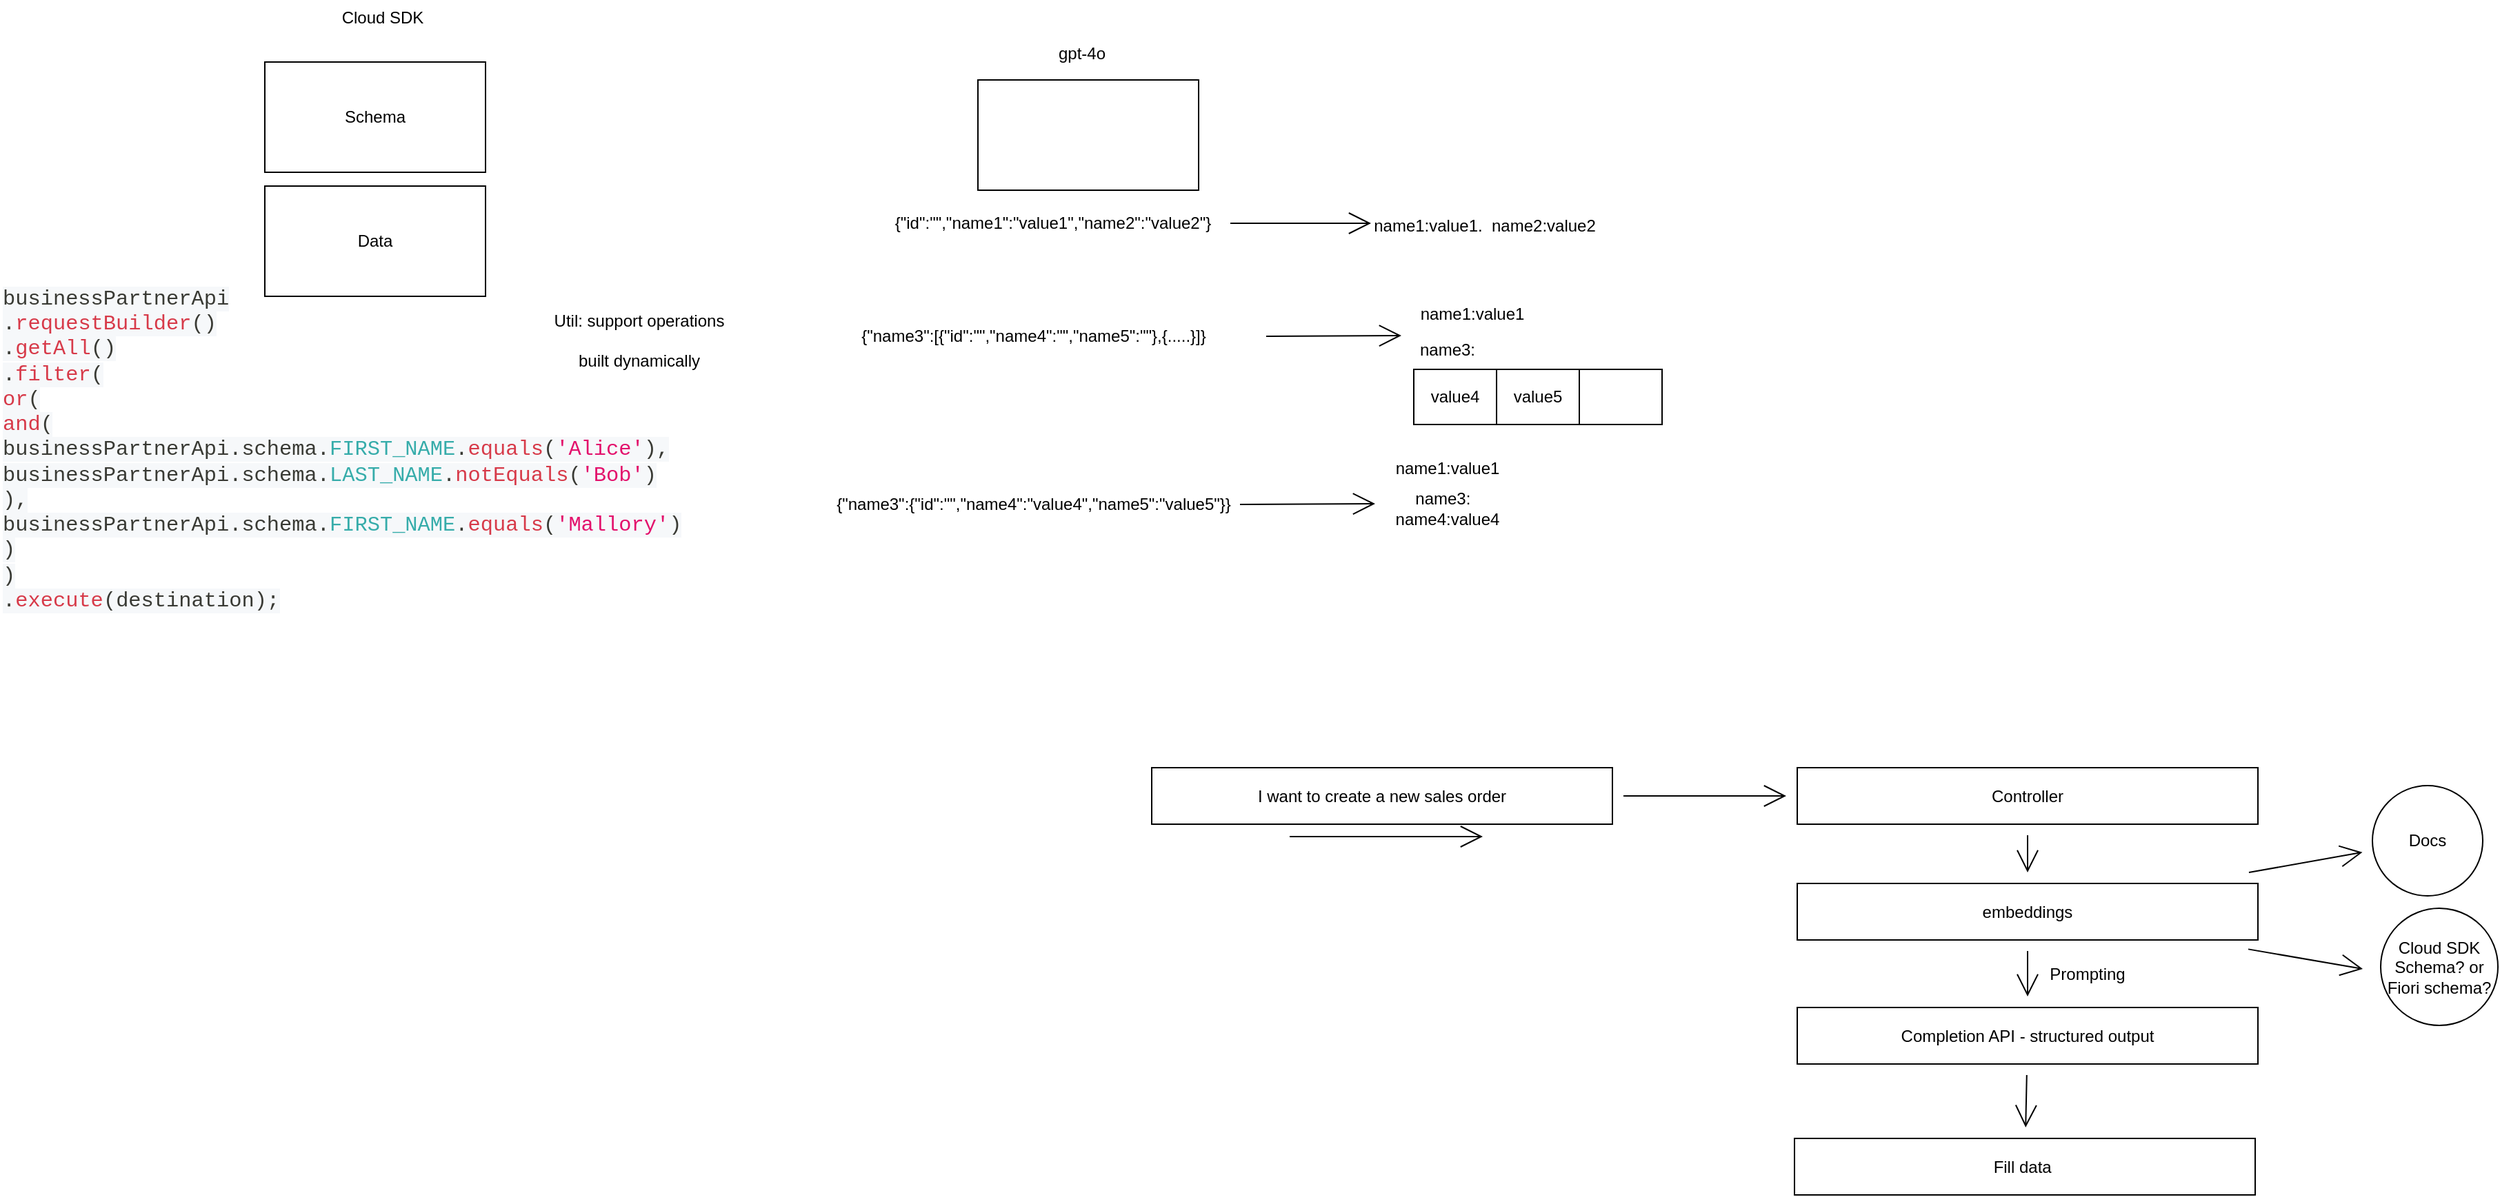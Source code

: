 <mxfile>
    <diagram id="8FRexojeOuclDkdWfjBB" name="Page-1">
        <mxGraphModel dx="1758" dy="784" grid="0" gridSize="10" guides="1" tooltips="1" connect="1" arrows="1" fold="1" page="0" pageScale="1" pageWidth="850" pageHeight="1100" math="0" shadow="0">
            <root>
                <mxCell id="0"/>
                <mxCell id="1" parent="0"/>
                <mxCell id="3" value="Schema" style="rounded=0;whiteSpace=wrap;html=1;" parent="1" vertex="1">
                    <mxGeometry x="-263" y="-114" width="160" height="80" as="geometry"/>
                </mxCell>
                <mxCell id="5" value="Data" style="rounded=0;whiteSpace=wrap;html=1;" parent="1" vertex="1">
                    <mxGeometry x="-263" y="-24" width="160" height="80" as="geometry"/>
                </mxCell>
                <mxCell id="6" value="Cloud SDK" style="text;html=1;align=center;verticalAlign=middle;resizable=0;points=[];autosize=1;strokeColor=none;fillColor=none;" parent="1" vertex="1">
                    <mxGeometry x="-216.5" y="-159" width="77" height="26" as="geometry"/>
                </mxCell>
                <mxCell id="7" value="" style="rounded=0;whiteSpace=wrap;html=1;" parent="1" vertex="1">
                    <mxGeometry x="254" y="-101" width="160" height="80" as="geometry"/>
                </mxCell>
                <mxCell id="8" value="gpt-4o" style="text;html=1;align=center;verticalAlign=middle;resizable=0;points=[];autosize=1;strokeColor=none;fillColor=none;" parent="1" vertex="1">
                    <mxGeometry x="303" y="-133" width="52" height="26" as="geometry"/>
                </mxCell>
                <mxCell id="9" value="{&quot;id&quot;:&quot;&quot;,&quot;name1&quot;:&quot;value1&quot;,&quot;name2&quot;:&quot;value2&quot;}" style="text;html=1;align=center;verticalAlign=middle;resizable=0;points=[];autosize=1;strokeColor=none;fillColor=none;" parent="1" vertex="1">
                    <mxGeometry x="184" y="-10" width="247" height="26" as="geometry"/>
                </mxCell>
                <mxCell id="10" value="" style="edgeStyle=none;orthogonalLoop=1;jettySize=auto;html=1;rounded=0;endArrow=open;startSize=14;endSize=14;sourcePerimeterSpacing=8;targetPerimeterSpacing=8;curved=1;" parent="1" edge="1">
                    <mxGeometry width="140" relative="1" as="geometry">
                        <mxPoint x="437" y="3" as="sourcePoint"/>
                        <mxPoint x="539" y="3" as="targetPoint"/>
                        <Array as="points"/>
                    </mxGeometry>
                </mxCell>
                <mxCell id="11" value="{&quot;name3&quot;:[{&quot;id&quot;:&quot;&quot;,&quot;name4&quot;:&quot;&quot;,&quot;name5&quot;:&quot;&quot;},{.....}]}" style="text;html=1;align=center;verticalAlign=middle;resizable=0;points=[];autosize=1;strokeColor=none;fillColor=none;" parent="1" vertex="1">
                    <mxGeometry x="160" y="72" width="268" height="26" as="geometry"/>
                </mxCell>
                <mxCell id="12" value="" style="edgeStyle=none;orthogonalLoop=1;jettySize=auto;html=1;rounded=0;endArrow=open;startSize=14;endSize=14;sourcePerimeterSpacing=8;targetPerimeterSpacing=8;curved=1;" parent="1" edge="1">
                    <mxGeometry width="140" relative="1" as="geometry">
                        <mxPoint x="463" y="85" as="sourcePoint"/>
                        <mxPoint x="561" y="84.5" as="targetPoint"/>
                        <Array as="points"/>
                    </mxGeometry>
                </mxCell>
                <mxCell id="13" value="" style="shape=table;startSize=0;container=1;collapsible=0;childLayout=tableLayout;" parent="1" vertex="1">
                    <mxGeometry x="570" y="109" width="180" height="40" as="geometry"/>
                </mxCell>
                <mxCell id="14" value="" style="shape=tableRow;horizontal=0;startSize=0;swimlaneHead=0;swimlaneBody=0;top=0;left=0;bottom=0;right=0;collapsible=0;dropTarget=0;fillColor=none;points=[[0,0.5],[1,0.5]];portConstraint=eastwest;" parent="13" vertex="1">
                    <mxGeometry width="180" height="40" as="geometry"/>
                </mxCell>
                <mxCell id="15" value="value4" style="shape=partialRectangle;html=1;whiteSpace=wrap;connectable=0;overflow=hidden;fillColor=none;top=0;left=0;bottom=0;right=0;pointerEvents=1;" parent="14" vertex="1">
                    <mxGeometry width="60" height="40" as="geometry">
                        <mxRectangle width="60" height="40" as="alternateBounds"/>
                    </mxGeometry>
                </mxCell>
                <mxCell id="16" value="value5" style="shape=partialRectangle;html=1;whiteSpace=wrap;connectable=0;overflow=hidden;fillColor=none;top=0;left=0;bottom=0;right=0;pointerEvents=1;" parent="14" vertex="1">
                    <mxGeometry x="60" width="60" height="40" as="geometry">
                        <mxRectangle width="60" height="40" as="alternateBounds"/>
                    </mxGeometry>
                </mxCell>
                <mxCell id="17" value="" style="shape=partialRectangle;html=1;whiteSpace=wrap;connectable=0;overflow=hidden;fillColor=none;top=0;left=0;bottom=0;right=0;pointerEvents=1;" parent="14" vertex="1">
                    <mxGeometry x="120" width="60" height="40" as="geometry">
                        <mxRectangle width="60" height="40" as="alternateBounds"/>
                    </mxGeometry>
                </mxCell>
                <mxCell id="18" value="name1:value1" style="text;html=1;align=center;verticalAlign=middle;resizable=0;points=[];autosize=1;strokeColor=none;fillColor=none;" parent="1" vertex="1">
                    <mxGeometry x="565" y="56" width="93" height="26" as="geometry"/>
                </mxCell>
                <mxCell id="19" value="name1:value1.&amp;nbsp; name2:value2" style="text;html=1;align=center;verticalAlign=middle;resizable=0;points=[];autosize=1;strokeColor=none;fillColor=none;" parent="1" vertex="1">
                    <mxGeometry x="531" y="-8" width="179" height="26" as="geometry"/>
                </mxCell>
                <mxCell id="26" value="name3:" style="text;html=1;align=center;verticalAlign=middle;resizable=0;points=[];autosize=1;strokeColor=none;fillColor=none;" parent="1" vertex="1">
                    <mxGeometry x="565" y="82" width="58" height="26" as="geometry"/>
                </mxCell>
                <mxCell id="27" value="{&quot;name3&quot;:{&quot;id&quot;:&quot;&quot;,&quot;name4&quot;:&quot;value4&quot;,&quot;name5&quot;:&quot;value5&quot;}}" style="text;html=1;align=center;verticalAlign=middle;resizable=0;points=[];autosize=1;strokeColor=none;fillColor=none;" parent="1" vertex="1">
                    <mxGeometry x="142" y="194" width="304" height="26" as="geometry"/>
                </mxCell>
                <mxCell id="29" value="" style="edgeStyle=none;orthogonalLoop=1;jettySize=auto;html=1;rounded=0;endArrow=open;startSize=14;endSize=14;sourcePerimeterSpacing=8;targetPerimeterSpacing=8;curved=1;" parent="1" edge="1">
                    <mxGeometry width="140" relative="1" as="geometry">
                        <mxPoint x="444" y="207" as="sourcePoint"/>
                        <mxPoint x="542" y="206.5" as="targetPoint"/>
                        <Array as="points"/>
                    </mxGeometry>
                </mxCell>
                <mxCell id="30" value="name1:value1" style="text;html=1;align=center;verticalAlign=middle;resizable=0;points=[];autosize=1;strokeColor=none;fillColor=none;" parent="1" vertex="1">
                    <mxGeometry x="547.5" y="168" width="93" height="26" as="geometry"/>
                </mxCell>
                <mxCell id="32" value="name3:&amp;nbsp;&amp;nbsp;&lt;br&gt;&amp;nbsp;name4:value4&amp;nbsp;" style="text;html=1;align=center;verticalAlign=middle;resizable=0;points=[];autosize=1;strokeColor=none;fillColor=none;" parent="1" vertex="1">
                    <mxGeometry x="544" y="189" width="100" height="41" as="geometry"/>
                </mxCell>
                <mxCell id="33" value="Util: support operations&lt;br&gt;&lt;br&gt;built dynamically" style="text;html=1;align=center;verticalAlign=middle;resizable=0;points=[];autosize=1;strokeColor=none;fillColor=none;" parent="1" vertex="1">
                    <mxGeometry x="-63" y="60" width="141" height="55" as="geometry"/>
                </mxCell>
                <mxCell id="34" value="&lt;meta charset=&quot;utf-8&quot;&gt;&lt;span style=&quot;box-sizing: border-box; color: rgb(57, 58, 52); font-family: SFMono-Regular, Menlo, Monaco, Consolas, &amp;quot;Liberation Mono&amp;quot;, &amp;quot;Courier New&amp;quot;, monospace; font-size: 15.2px; font-style: normal; font-variant-ligatures: normal; font-variant-caps: normal; font-weight: 400; letter-spacing: normal; orphans: 2; text-align: start; text-indent: 0px; text-transform: none; widows: 2; word-spacing: 0px; -webkit-text-stroke-width: 0px; background-color: rgb(246, 248, 250); text-decoration-thickness: initial; text-decoration-style: initial; text-decoration-color: initial;&quot; class=&quot;token-line&quot;&gt;&lt;span style=&quot;box-sizing: border-box;&quot; class=&quot;token plain&quot;&gt;businessPartnerApi&lt;/span&gt;&lt;br style=&quot;box-sizing: border-box;&quot;&gt;&lt;/span&gt;&lt;span style=&quot;box-sizing: border-box; color: rgb(57, 58, 52); font-family: SFMono-Regular, Menlo, Monaco, Consolas, &amp;quot;Liberation Mono&amp;quot;, &amp;quot;Courier New&amp;quot;, monospace; font-size: 15.2px; font-style: normal; font-variant-ligatures: normal; font-variant-caps: normal; font-weight: 400; letter-spacing: normal; orphans: 2; text-align: start; text-indent: 0px; text-transform: none; widows: 2; word-spacing: 0px; -webkit-text-stroke-width: 0px; background-color: rgb(246, 248, 250); text-decoration-thickness: initial; text-decoration-style: initial; text-decoration-color: initial;&quot; class=&quot;token-line&quot;&gt;&lt;span style=&quot;box-sizing: border-box;&quot; class=&quot;token plain&quot;&gt;  &lt;/span&gt;&lt;span style=&quot;box-sizing: border-box; color: rgb(57, 58, 52);&quot; class=&quot;token punctuation&quot;&gt;.&lt;/span&gt;&lt;span style=&quot;box-sizing: border-box; color: rgb(215, 58, 73);&quot; class=&quot;token function&quot;&gt;requestBuilder&lt;/span&gt;&lt;span style=&quot;box-sizing: border-box; color: rgb(57, 58, 52);&quot; class=&quot;token punctuation&quot;&gt;(&lt;/span&gt;&lt;span style=&quot;box-sizing: border-box; color: rgb(57, 58, 52);&quot; class=&quot;token punctuation&quot;&gt;)&lt;/span&gt;&lt;span style=&quot;box-sizing: border-box;&quot; class=&quot;token plain&quot;&gt;&lt;/span&gt;&lt;br style=&quot;box-sizing: border-box;&quot;&gt;&lt;/span&gt;&lt;span style=&quot;box-sizing: border-box; color: rgb(57, 58, 52); font-family: SFMono-Regular, Menlo, Monaco, Consolas, &amp;quot;Liberation Mono&amp;quot;, &amp;quot;Courier New&amp;quot;, monospace; font-size: 15.2px; font-style: normal; font-variant-ligatures: normal; font-variant-caps: normal; font-weight: 400; letter-spacing: normal; orphans: 2; text-align: start; text-indent: 0px; text-transform: none; widows: 2; word-spacing: 0px; -webkit-text-stroke-width: 0px; background-color: rgb(246, 248, 250); text-decoration-thickness: initial; text-decoration-style: initial; text-decoration-color: initial;&quot; class=&quot;token-line&quot;&gt;&lt;span style=&quot;box-sizing: border-box;&quot; class=&quot;token plain&quot;&gt;  &lt;/span&gt;&lt;span style=&quot;box-sizing: border-box; color: rgb(57, 58, 52);&quot; class=&quot;token punctuation&quot;&gt;.&lt;/span&gt;&lt;span style=&quot;box-sizing: border-box; color: rgb(215, 58, 73);&quot; class=&quot;token function&quot;&gt;getAll&lt;/span&gt;&lt;span style=&quot;box-sizing: border-box; color: rgb(57, 58, 52);&quot; class=&quot;token punctuation&quot;&gt;(&lt;/span&gt;&lt;span style=&quot;box-sizing: border-box; color: rgb(57, 58, 52);&quot; class=&quot;token punctuation&quot;&gt;)&lt;/span&gt;&lt;span style=&quot;box-sizing: border-box;&quot; class=&quot;token plain&quot;&gt;&lt;/span&gt;&lt;br style=&quot;box-sizing: border-box;&quot;&gt;&lt;/span&gt;&lt;span style=&quot;box-sizing: border-box; color: rgb(57, 58, 52); font-family: SFMono-Regular, Menlo, Monaco, Consolas, &amp;quot;Liberation Mono&amp;quot;, &amp;quot;Courier New&amp;quot;, monospace; font-size: 15.2px; font-style: normal; font-variant-ligatures: normal; font-variant-caps: normal; font-weight: 400; letter-spacing: normal; orphans: 2; text-align: start; text-indent: 0px; text-transform: none; widows: 2; word-spacing: 0px; -webkit-text-stroke-width: 0px; background-color: rgb(246, 248, 250); text-decoration-thickness: initial; text-decoration-style: initial; text-decoration-color: initial;&quot; class=&quot;token-line&quot;&gt;&lt;span style=&quot;box-sizing: border-box;&quot; class=&quot;token plain&quot;&gt;  &lt;/span&gt;&lt;span style=&quot;box-sizing: border-box; color: rgb(57, 58, 52);&quot; class=&quot;token punctuation&quot;&gt;.&lt;/span&gt;&lt;span style=&quot;box-sizing: border-box; color: rgb(215, 58, 73);&quot; class=&quot;token function&quot;&gt;filter&lt;/span&gt;&lt;span style=&quot;box-sizing: border-box; color: rgb(57, 58, 52);&quot; class=&quot;token punctuation&quot;&gt;(&lt;/span&gt;&lt;span style=&quot;box-sizing: border-box;&quot; class=&quot;token plain&quot;&gt;&lt;/span&gt;&lt;br style=&quot;box-sizing: border-box;&quot;&gt;&lt;/span&gt;&lt;span style=&quot;box-sizing: border-box; color: rgb(57, 58, 52); font-family: SFMono-Regular, Menlo, Monaco, Consolas, &amp;quot;Liberation Mono&amp;quot;, &amp;quot;Courier New&amp;quot;, monospace; font-size: 15.2px; font-style: normal; font-variant-ligatures: normal; font-variant-caps: normal; font-weight: 400; letter-spacing: normal; orphans: 2; text-align: start; text-indent: 0px; text-transform: none; widows: 2; word-spacing: 0px; -webkit-text-stroke-width: 0px; background-color: rgb(246, 248, 250); text-decoration-thickness: initial; text-decoration-style: initial; text-decoration-color: initial;&quot; class=&quot;token-line&quot;&gt;&lt;span style=&quot;box-sizing: border-box;&quot; class=&quot;token plain&quot;&gt;    &lt;/span&gt;&lt;span style=&quot;box-sizing: border-box; color: rgb(215, 58, 73);&quot; class=&quot;token function&quot;&gt;or&lt;/span&gt;&lt;span style=&quot;box-sizing: border-box; color: rgb(57, 58, 52);&quot; class=&quot;token punctuation&quot;&gt;(&lt;/span&gt;&lt;span style=&quot;box-sizing: border-box;&quot; class=&quot;token plain&quot;&gt;&lt;/span&gt;&lt;br style=&quot;box-sizing: border-box;&quot;&gt;&lt;/span&gt;&lt;span style=&quot;box-sizing: border-box; color: rgb(57, 58, 52); font-family: SFMono-Regular, Menlo, Monaco, Consolas, &amp;quot;Liberation Mono&amp;quot;, &amp;quot;Courier New&amp;quot;, monospace; font-size: 15.2px; font-style: normal; font-variant-ligatures: normal; font-variant-caps: normal; font-weight: 400; letter-spacing: normal; orphans: 2; text-align: start; text-indent: 0px; text-transform: none; widows: 2; word-spacing: 0px; -webkit-text-stroke-width: 0px; background-color: rgb(246, 248, 250); text-decoration-thickness: initial; text-decoration-style: initial; text-decoration-color: initial;&quot; class=&quot;token-line&quot;&gt;&lt;span style=&quot;box-sizing: border-box;&quot; class=&quot;token plain&quot;&gt;      &lt;/span&gt;&lt;span style=&quot;box-sizing: border-box; color: rgb(215, 58, 73);&quot; class=&quot;token function&quot;&gt;and&lt;/span&gt;&lt;span style=&quot;box-sizing: border-box; color: rgb(57, 58, 52);&quot; class=&quot;token punctuation&quot;&gt;(&lt;/span&gt;&lt;span style=&quot;box-sizing: border-box;&quot; class=&quot;token plain&quot;&gt;&lt;/span&gt;&lt;br style=&quot;box-sizing: border-box;&quot;&gt;&lt;/span&gt;&lt;span style=&quot;box-sizing: border-box; color: rgb(57, 58, 52); font-family: SFMono-Regular, Menlo, Monaco, Consolas, &amp;quot;Liberation Mono&amp;quot;, &amp;quot;Courier New&amp;quot;, monospace; font-size: 15.2px; font-style: normal; font-variant-ligatures: normal; font-variant-caps: normal; font-weight: 400; letter-spacing: normal; orphans: 2; text-align: start; text-indent: 0px; text-transform: none; widows: 2; word-spacing: 0px; -webkit-text-stroke-width: 0px; background-color: rgb(246, 248, 250); text-decoration-thickness: initial; text-decoration-style: initial; text-decoration-color: initial;&quot; class=&quot;token-line&quot;&gt;&lt;span style=&quot;box-sizing: border-box;&quot; class=&quot;token plain&quot;&gt;        businessPartnerApi&lt;/span&gt;&lt;span style=&quot;box-sizing: border-box; color: rgb(57, 58, 52);&quot; class=&quot;token punctuation&quot;&gt;.&lt;/span&gt;&lt;span style=&quot;box-sizing: border-box;&quot; class=&quot;token plain&quot;&gt;schema&lt;/span&gt;&lt;span style=&quot;box-sizing: border-box; color: rgb(57, 58, 52);&quot; class=&quot;token punctuation&quot;&gt;.&lt;/span&gt;&lt;span style=&quot;box-sizing: border-box; color: rgb(54, 172, 170);&quot; class=&quot;token constant&quot;&gt;FIRST_NAME&lt;/span&gt;&lt;span style=&quot;box-sizing: border-box; color: rgb(57, 58, 52);&quot; class=&quot;token punctuation&quot;&gt;.&lt;/span&gt;&lt;span style=&quot;box-sizing: border-box; color: rgb(215, 58, 73);&quot; class=&quot;token function&quot;&gt;equals&lt;/span&gt;&lt;span style=&quot;box-sizing: border-box; color: rgb(57, 58, 52);&quot; class=&quot;token punctuation&quot;&gt;(&lt;/span&gt;&lt;span style=&quot;box-sizing: border-box; color: rgb(227, 17, 108);&quot; class=&quot;token string&quot;&gt;'Alice'&lt;/span&gt;&lt;span style=&quot;box-sizing: border-box; color: rgb(57, 58, 52);&quot; class=&quot;token punctuation&quot;&gt;)&lt;/span&gt;&lt;span style=&quot;box-sizing: border-box; color: rgb(57, 58, 52);&quot; class=&quot;token punctuation&quot;&gt;,&lt;/span&gt;&lt;span style=&quot;box-sizing: border-box;&quot; class=&quot;token plain&quot;&gt;&lt;/span&gt;&lt;br style=&quot;box-sizing: border-box;&quot;&gt;&lt;/span&gt;&lt;span style=&quot;box-sizing: border-box; color: rgb(57, 58, 52); font-family: SFMono-Regular, Menlo, Monaco, Consolas, &amp;quot;Liberation Mono&amp;quot;, &amp;quot;Courier New&amp;quot;, monospace; font-size: 15.2px; font-style: normal; font-variant-ligatures: normal; font-variant-caps: normal; font-weight: 400; letter-spacing: normal; orphans: 2; text-align: start; text-indent: 0px; text-transform: none; widows: 2; word-spacing: 0px; -webkit-text-stroke-width: 0px; background-color: rgb(246, 248, 250); text-decoration-thickness: initial; text-decoration-style: initial; text-decoration-color: initial;&quot; class=&quot;token-line&quot;&gt;&lt;span style=&quot;box-sizing: border-box;&quot; class=&quot;token plain&quot;&gt;        businessPartnerApi&lt;/span&gt;&lt;span style=&quot;box-sizing: border-box; color: rgb(57, 58, 52);&quot; class=&quot;token punctuation&quot;&gt;.&lt;/span&gt;&lt;span style=&quot;box-sizing: border-box;&quot; class=&quot;token plain&quot;&gt;schema&lt;/span&gt;&lt;span style=&quot;box-sizing: border-box; color: rgb(57, 58, 52);&quot; class=&quot;token punctuation&quot;&gt;.&lt;/span&gt;&lt;span style=&quot;box-sizing: border-box; color: rgb(54, 172, 170);&quot; class=&quot;token constant&quot;&gt;LAST_NAME&lt;/span&gt;&lt;span style=&quot;box-sizing: border-box; color: rgb(57, 58, 52);&quot; class=&quot;token punctuation&quot;&gt;.&lt;/span&gt;&lt;span style=&quot;box-sizing: border-box; color: rgb(215, 58, 73);&quot; class=&quot;token function&quot;&gt;notEquals&lt;/span&gt;&lt;span style=&quot;box-sizing: border-box; color: rgb(57, 58, 52);&quot; class=&quot;token punctuation&quot;&gt;(&lt;/span&gt;&lt;span style=&quot;box-sizing: border-box; color: rgb(227, 17, 108);&quot; class=&quot;token string&quot;&gt;'Bob'&lt;/span&gt;&lt;span style=&quot;box-sizing: border-box; color: rgb(57, 58, 52);&quot; class=&quot;token punctuation&quot;&gt;)&lt;/span&gt;&lt;span style=&quot;box-sizing: border-box;&quot; class=&quot;token plain&quot;&gt;&lt;/span&gt;&lt;br style=&quot;box-sizing: border-box;&quot;&gt;&lt;/span&gt;&lt;span style=&quot;box-sizing: border-box; color: rgb(57, 58, 52); font-family: SFMono-Regular, Menlo, Monaco, Consolas, &amp;quot;Liberation Mono&amp;quot;, &amp;quot;Courier New&amp;quot;, monospace; font-size: 15.2px; font-style: normal; font-variant-ligatures: normal; font-variant-caps: normal; font-weight: 400; letter-spacing: normal; orphans: 2; text-align: start; text-indent: 0px; text-transform: none; widows: 2; word-spacing: 0px; -webkit-text-stroke-width: 0px; background-color: rgb(246, 248, 250); text-decoration-thickness: initial; text-decoration-style: initial; text-decoration-color: initial;&quot; class=&quot;token-line&quot;&gt;&lt;span style=&quot;box-sizing: border-box;&quot; class=&quot;token plain&quot;&gt;      &lt;/span&gt;&lt;span style=&quot;box-sizing: border-box; color: rgb(57, 58, 52);&quot; class=&quot;token punctuation&quot;&gt;)&lt;/span&gt;&lt;span style=&quot;box-sizing: border-box; color: rgb(57, 58, 52);&quot; class=&quot;token punctuation&quot;&gt;,&lt;/span&gt;&lt;span style=&quot;box-sizing: border-box;&quot; class=&quot;token plain&quot;&gt;&lt;/span&gt;&lt;br style=&quot;box-sizing: border-box;&quot;&gt;&lt;/span&gt;&lt;span style=&quot;box-sizing: border-box; color: rgb(57, 58, 52); font-family: SFMono-Regular, Menlo, Monaco, Consolas, &amp;quot;Liberation Mono&amp;quot;, &amp;quot;Courier New&amp;quot;, monospace; font-size: 15.2px; font-style: normal; font-variant-ligatures: normal; font-variant-caps: normal; font-weight: 400; letter-spacing: normal; orphans: 2; text-align: start; text-indent: 0px; text-transform: none; widows: 2; word-spacing: 0px; -webkit-text-stroke-width: 0px; background-color: rgb(246, 248, 250); text-decoration-thickness: initial; text-decoration-style: initial; text-decoration-color: initial;&quot; class=&quot;token-line&quot;&gt;&lt;span style=&quot;box-sizing: border-box;&quot; class=&quot;token plain&quot;&gt;      businessPartnerApi&lt;/span&gt;&lt;span style=&quot;box-sizing: border-box; color: rgb(57, 58, 52);&quot; class=&quot;token punctuation&quot;&gt;.&lt;/span&gt;&lt;span style=&quot;box-sizing: border-box;&quot; class=&quot;token plain&quot;&gt;schema&lt;/span&gt;&lt;span style=&quot;box-sizing: border-box; color: rgb(57, 58, 52);&quot; class=&quot;token punctuation&quot;&gt;.&lt;/span&gt;&lt;span style=&quot;box-sizing: border-box; color: rgb(54, 172, 170);&quot; class=&quot;token constant&quot;&gt;FIRST_NAME&lt;/span&gt;&lt;span style=&quot;box-sizing: border-box; color: rgb(57, 58, 52);&quot; class=&quot;token punctuation&quot;&gt;.&lt;/span&gt;&lt;span style=&quot;box-sizing: border-box; color: rgb(215, 58, 73);&quot; class=&quot;token function&quot;&gt;equals&lt;/span&gt;&lt;span style=&quot;box-sizing: border-box; color: rgb(57, 58, 52);&quot; class=&quot;token punctuation&quot;&gt;(&lt;/span&gt;&lt;span style=&quot;box-sizing: border-box; color: rgb(227, 17, 108);&quot; class=&quot;token string&quot;&gt;'Mallory'&lt;/span&gt;&lt;span style=&quot;box-sizing: border-box; color: rgb(57, 58, 52);&quot; class=&quot;token punctuation&quot;&gt;)&lt;/span&gt;&lt;span style=&quot;box-sizing: border-box;&quot; class=&quot;token plain&quot;&gt;&lt;/span&gt;&lt;br style=&quot;box-sizing: border-box;&quot;&gt;&lt;/span&gt;&lt;span style=&quot;box-sizing: border-box; color: rgb(57, 58, 52); font-family: SFMono-Regular, Menlo, Monaco, Consolas, &amp;quot;Liberation Mono&amp;quot;, &amp;quot;Courier New&amp;quot;, monospace; font-size: 15.2px; font-style: normal; font-variant-ligatures: normal; font-variant-caps: normal; font-weight: 400; letter-spacing: normal; orphans: 2; text-align: start; text-indent: 0px; text-transform: none; widows: 2; word-spacing: 0px; -webkit-text-stroke-width: 0px; background-color: rgb(246, 248, 250); text-decoration-thickness: initial; text-decoration-style: initial; text-decoration-color: initial;&quot; class=&quot;token-line&quot;&gt;&lt;span style=&quot;box-sizing: border-box;&quot; class=&quot;token plain&quot;&gt;    &lt;/span&gt;&lt;span style=&quot;box-sizing: border-box; color: rgb(57, 58, 52);&quot; class=&quot;token punctuation&quot;&gt;)&lt;/span&gt;&lt;span style=&quot;box-sizing: border-box;&quot; class=&quot;token plain&quot;&gt;&lt;/span&gt;&lt;br style=&quot;box-sizing: border-box;&quot;&gt;&lt;/span&gt;&lt;span style=&quot;box-sizing: border-box; color: rgb(57, 58, 52); font-family: SFMono-Regular, Menlo, Monaco, Consolas, &amp;quot;Liberation Mono&amp;quot;, &amp;quot;Courier New&amp;quot;, monospace; font-size: 15.2px; font-style: normal; font-variant-ligatures: normal; font-variant-caps: normal; font-weight: 400; letter-spacing: normal; orphans: 2; text-align: start; text-indent: 0px; text-transform: none; widows: 2; word-spacing: 0px; -webkit-text-stroke-width: 0px; background-color: rgb(246, 248, 250); text-decoration-thickness: initial; text-decoration-style: initial; text-decoration-color: initial;&quot; class=&quot;token-line&quot;&gt;&lt;span style=&quot;box-sizing: border-box;&quot; class=&quot;token plain&quot;&gt;  &lt;/span&gt;&lt;span style=&quot;box-sizing: border-box; color: rgb(57, 58, 52);&quot; class=&quot;token punctuation&quot;&gt;)&lt;/span&gt;&lt;span style=&quot;box-sizing: border-box;&quot; class=&quot;token plain&quot;&gt;&lt;/span&gt;&lt;br style=&quot;box-sizing: border-box;&quot;&gt;&lt;/span&gt;&lt;span style=&quot;box-sizing: border-box; color: rgb(57, 58, 52); font-family: SFMono-Regular, Menlo, Monaco, Consolas, &amp;quot;Liberation Mono&amp;quot;, &amp;quot;Courier New&amp;quot;, monospace; font-size: 15.2px; font-style: normal; font-variant-ligatures: normal; font-variant-caps: normal; font-weight: 400; letter-spacing: normal; orphans: 2; text-align: start; text-indent: 0px; text-transform: none; widows: 2; word-spacing: 0px; -webkit-text-stroke-width: 0px; background-color: rgb(246, 248, 250); text-decoration-thickness: initial; text-decoration-style: initial; text-decoration-color: initial;&quot; class=&quot;token-line&quot;&gt;&lt;span style=&quot;box-sizing: border-box;&quot; class=&quot;token plain&quot;&gt;  &lt;/span&gt;&lt;span style=&quot;box-sizing: border-box; color: rgb(57, 58, 52);&quot; class=&quot;token punctuation&quot;&gt;.&lt;/span&gt;&lt;span style=&quot;box-sizing: border-box; color: rgb(215, 58, 73);&quot; class=&quot;token function&quot;&gt;execute&lt;/span&gt;&lt;span style=&quot;box-sizing: border-box; color: rgb(57, 58, 52);&quot; class=&quot;token punctuation&quot;&gt;(&lt;/span&gt;&lt;span style=&quot;box-sizing: border-box;&quot; class=&quot;token plain&quot;&gt;destination&lt;/span&gt;&lt;span style=&quot;box-sizing: border-box; color: rgb(57, 58, 52);&quot; class=&quot;token punctuation&quot;&gt;)&lt;/span&gt;&lt;span style=&quot;box-sizing: border-box; color: rgb(57, 58, 52);&quot; class=&quot;token punctuation&quot;&gt;;&lt;/span&gt;&lt;/span&gt;" style="text;whiteSpace=wrap;html=1;" vertex="1" parent="1">
                    <mxGeometry x="-455" y="42" width="454" height="262" as="geometry"/>
                </mxCell>
                <mxCell id="37" value="" style="edgeStyle=none;curved=1;rounded=0;orthogonalLoop=1;jettySize=auto;html=1;endArrow=open;startSize=14;endSize=14;sourcePerimeterSpacing=8;targetPerimeterSpacing=8;" edge="1" parent="1" source="35" target="36">
                    <mxGeometry relative="1" as="geometry"/>
                </mxCell>
                <mxCell id="35" value="I want to create a new sales order" style="rounded=0;whiteSpace=wrap;html=1;" vertex="1" parent="1">
                    <mxGeometry x="380" y="398" width="334" height="41" as="geometry"/>
                </mxCell>
                <mxCell id="39" value="" style="edgeStyle=none;curved=1;rounded=0;orthogonalLoop=1;jettySize=auto;html=1;endArrow=open;startSize=14;endSize=14;sourcePerimeterSpacing=8;targetPerimeterSpacing=8;" edge="1" parent="1" source="36" target="38">
                    <mxGeometry relative="1" as="geometry"/>
                </mxCell>
                <mxCell id="36" value="Controller" style="rounded=0;whiteSpace=wrap;html=1;" vertex="1" parent="1">
                    <mxGeometry x="848" y="398" width="334" height="41" as="geometry"/>
                </mxCell>
                <mxCell id="44" value="" style="edgeStyle=none;curved=1;rounded=0;orthogonalLoop=1;jettySize=auto;html=1;endArrow=open;startSize=14;endSize=14;sourcePerimeterSpacing=8;targetPerimeterSpacing=8;" edge="1" parent="1" source="38" target="43">
                    <mxGeometry relative="1" as="geometry"/>
                </mxCell>
                <mxCell id="48" value="" style="edgeStyle=none;curved=1;rounded=0;orthogonalLoop=1;jettySize=auto;html=1;endArrow=open;startSize=14;endSize=14;sourcePerimeterSpacing=8;targetPerimeterSpacing=8;" edge="1" parent="1" source="38" target="47">
                    <mxGeometry relative="1" as="geometry"/>
                </mxCell>
                <mxCell id="38" value="embeddings" style="rounded=0;whiteSpace=wrap;html=1;" vertex="1" parent="1">
                    <mxGeometry x="848" y="482" width="334" height="41" as="geometry"/>
                </mxCell>
                <mxCell id="40" value="" style="edgeStyle=none;orthogonalLoop=1;jettySize=auto;html=1;rounded=0;endArrow=open;startSize=14;endSize=14;sourcePerimeterSpacing=8;targetPerimeterSpacing=8;curved=1;" edge="1" parent="1">
                    <mxGeometry width="140" relative="1" as="geometry">
                        <mxPoint x="480" y="448" as="sourcePoint"/>
                        <mxPoint x="620" y="448" as="targetPoint"/>
                        <Array as="points"/>
                    </mxGeometry>
                </mxCell>
                <mxCell id="43" value="Docs" style="ellipse;whiteSpace=wrap;html=1;rounded=0;" vertex="1" parent="1">
                    <mxGeometry x="1265" y="411" width="80" height="80" as="geometry"/>
                </mxCell>
                <mxCell id="53" value="" style="edgeStyle=none;curved=1;rounded=0;orthogonalLoop=1;jettySize=auto;html=1;endArrow=open;startSize=14;endSize=14;sourcePerimeterSpacing=8;targetPerimeterSpacing=8;" edge="1" parent="1" source="47" target="52">
                    <mxGeometry relative="1" as="geometry"/>
                </mxCell>
                <mxCell id="47" value="Completion API - structured output" style="rounded=0;whiteSpace=wrap;html=1;" vertex="1" parent="1">
                    <mxGeometry x="848" y="572" width="334" height="41" as="geometry"/>
                </mxCell>
                <mxCell id="49" value="Prompting" style="text;html=1;align=center;verticalAlign=middle;resizable=0;points=[];autosize=1;strokeColor=none;fillColor=none;" vertex="1" parent="1">
                    <mxGeometry x="1021" y="535" width="73" height="26" as="geometry"/>
                </mxCell>
                <mxCell id="50" value="" style="edgeStyle=none;curved=1;rounded=0;orthogonalLoop=1;jettySize=auto;html=1;endArrow=open;startSize=14;endSize=14;sourcePerimeterSpacing=8;targetPerimeterSpacing=8;" edge="1" parent="1">
                    <mxGeometry relative="1" as="geometry">
                        <mxPoint x="1175.003" y="529.69" as="sourcePoint"/>
                        <mxPoint x="1258" y="544" as="targetPoint"/>
                    </mxGeometry>
                </mxCell>
                <mxCell id="51" value="Cloud SDK Schema? or Fiori schema?" style="ellipse;whiteSpace=wrap;html=1;rounded=0;" vertex="1" parent="1">
                    <mxGeometry x="1271" y="500" width="85" height="85" as="geometry"/>
                </mxCell>
                <mxCell id="52" value="Fill data&amp;nbsp;" style="rounded=0;whiteSpace=wrap;html=1;" vertex="1" parent="1">
                    <mxGeometry x="846" y="667" width="334" height="41" as="geometry"/>
                </mxCell>
            </root>
        </mxGraphModel>
    </diagram>
</mxfile>